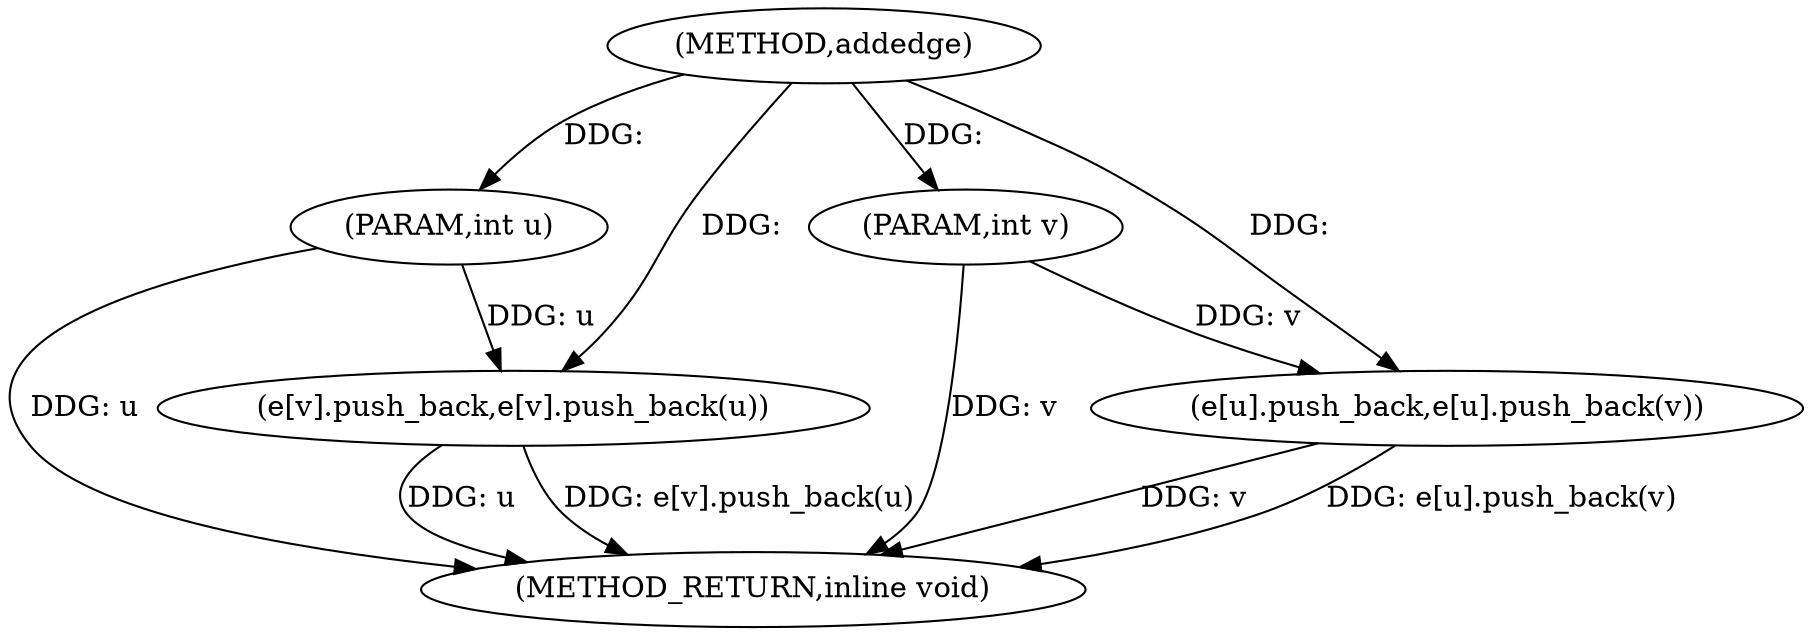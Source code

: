 digraph "addedge" {  
"1000182" [label = "(METHOD,addedge)" ]
"1000190" [label = "(METHOD_RETURN,inline void)" ]
"1000183" [label = "(PARAM,int u)" ]
"1000184" [label = "(PARAM,int v)" ]
"1000186" [label = "(e[u].push_back,e[u].push_back(v))" ]
"1000188" [label = "(e[v].push_back,e[v].push_back(u))" ]
  "1000183" -> "1000190"  [ label = "DDG: u"] 
  "1000184" -> "1000190"  [ label = "DDG: v"] 
  "1000186" -> "1000190"  [ label = "DDG: v"] 
  "1000186" -> "1000190"  [ label = "DDG: e[u].push_back(v)"] 
  "1000188" -> "1000190"  [ label = "DDG: u"] 
  "1000188" -> "1000190"  [ label = "DDG: e[v].push_back(u)"] 
  "1000182" -> "1000183"  [ label = "DDG: "] 
  "1000182" -> "1000184"  [ label = "DDG: "] 
  "1000184" -> "1000186"  [ label = "DDG: v"] 
  "1000182" -> "1000186"  [ label = "DDG: "] 
  "1000183" -> "1000188"  [ label = "DDG: u"] 
  "1000182" -> "1000188"  [ label = "DDG: "] 
}
